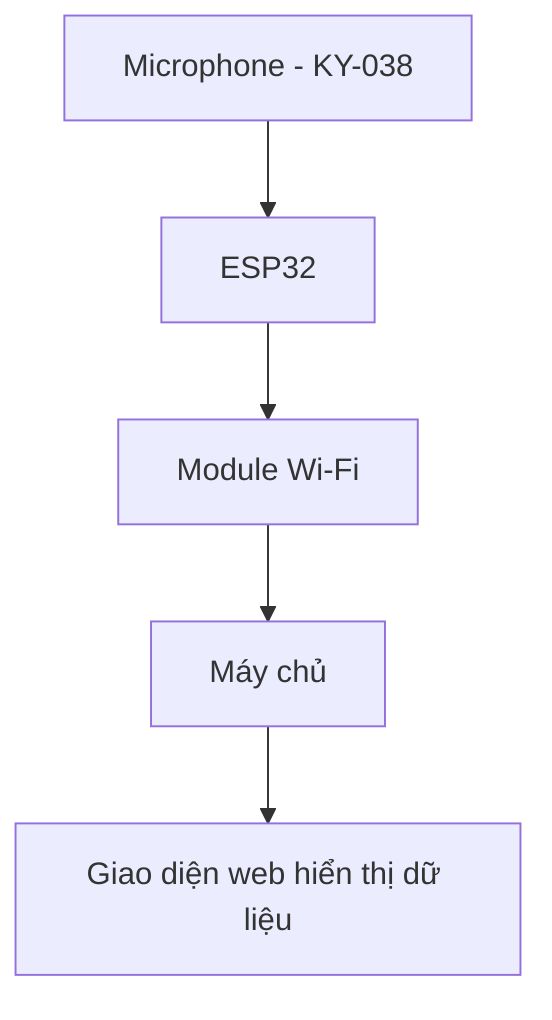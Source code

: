 %% Sơ đồ hoạt động của trạm giám sát tiếng ồn thông minh

graph TD;
    A[Microphone - KY-038] --> B[ESP32];
    B --> C[Module Wi-Fi];
    C --> D[Máy chủ];
    D --> E[Giao diện web hiển thị dữ liệu];